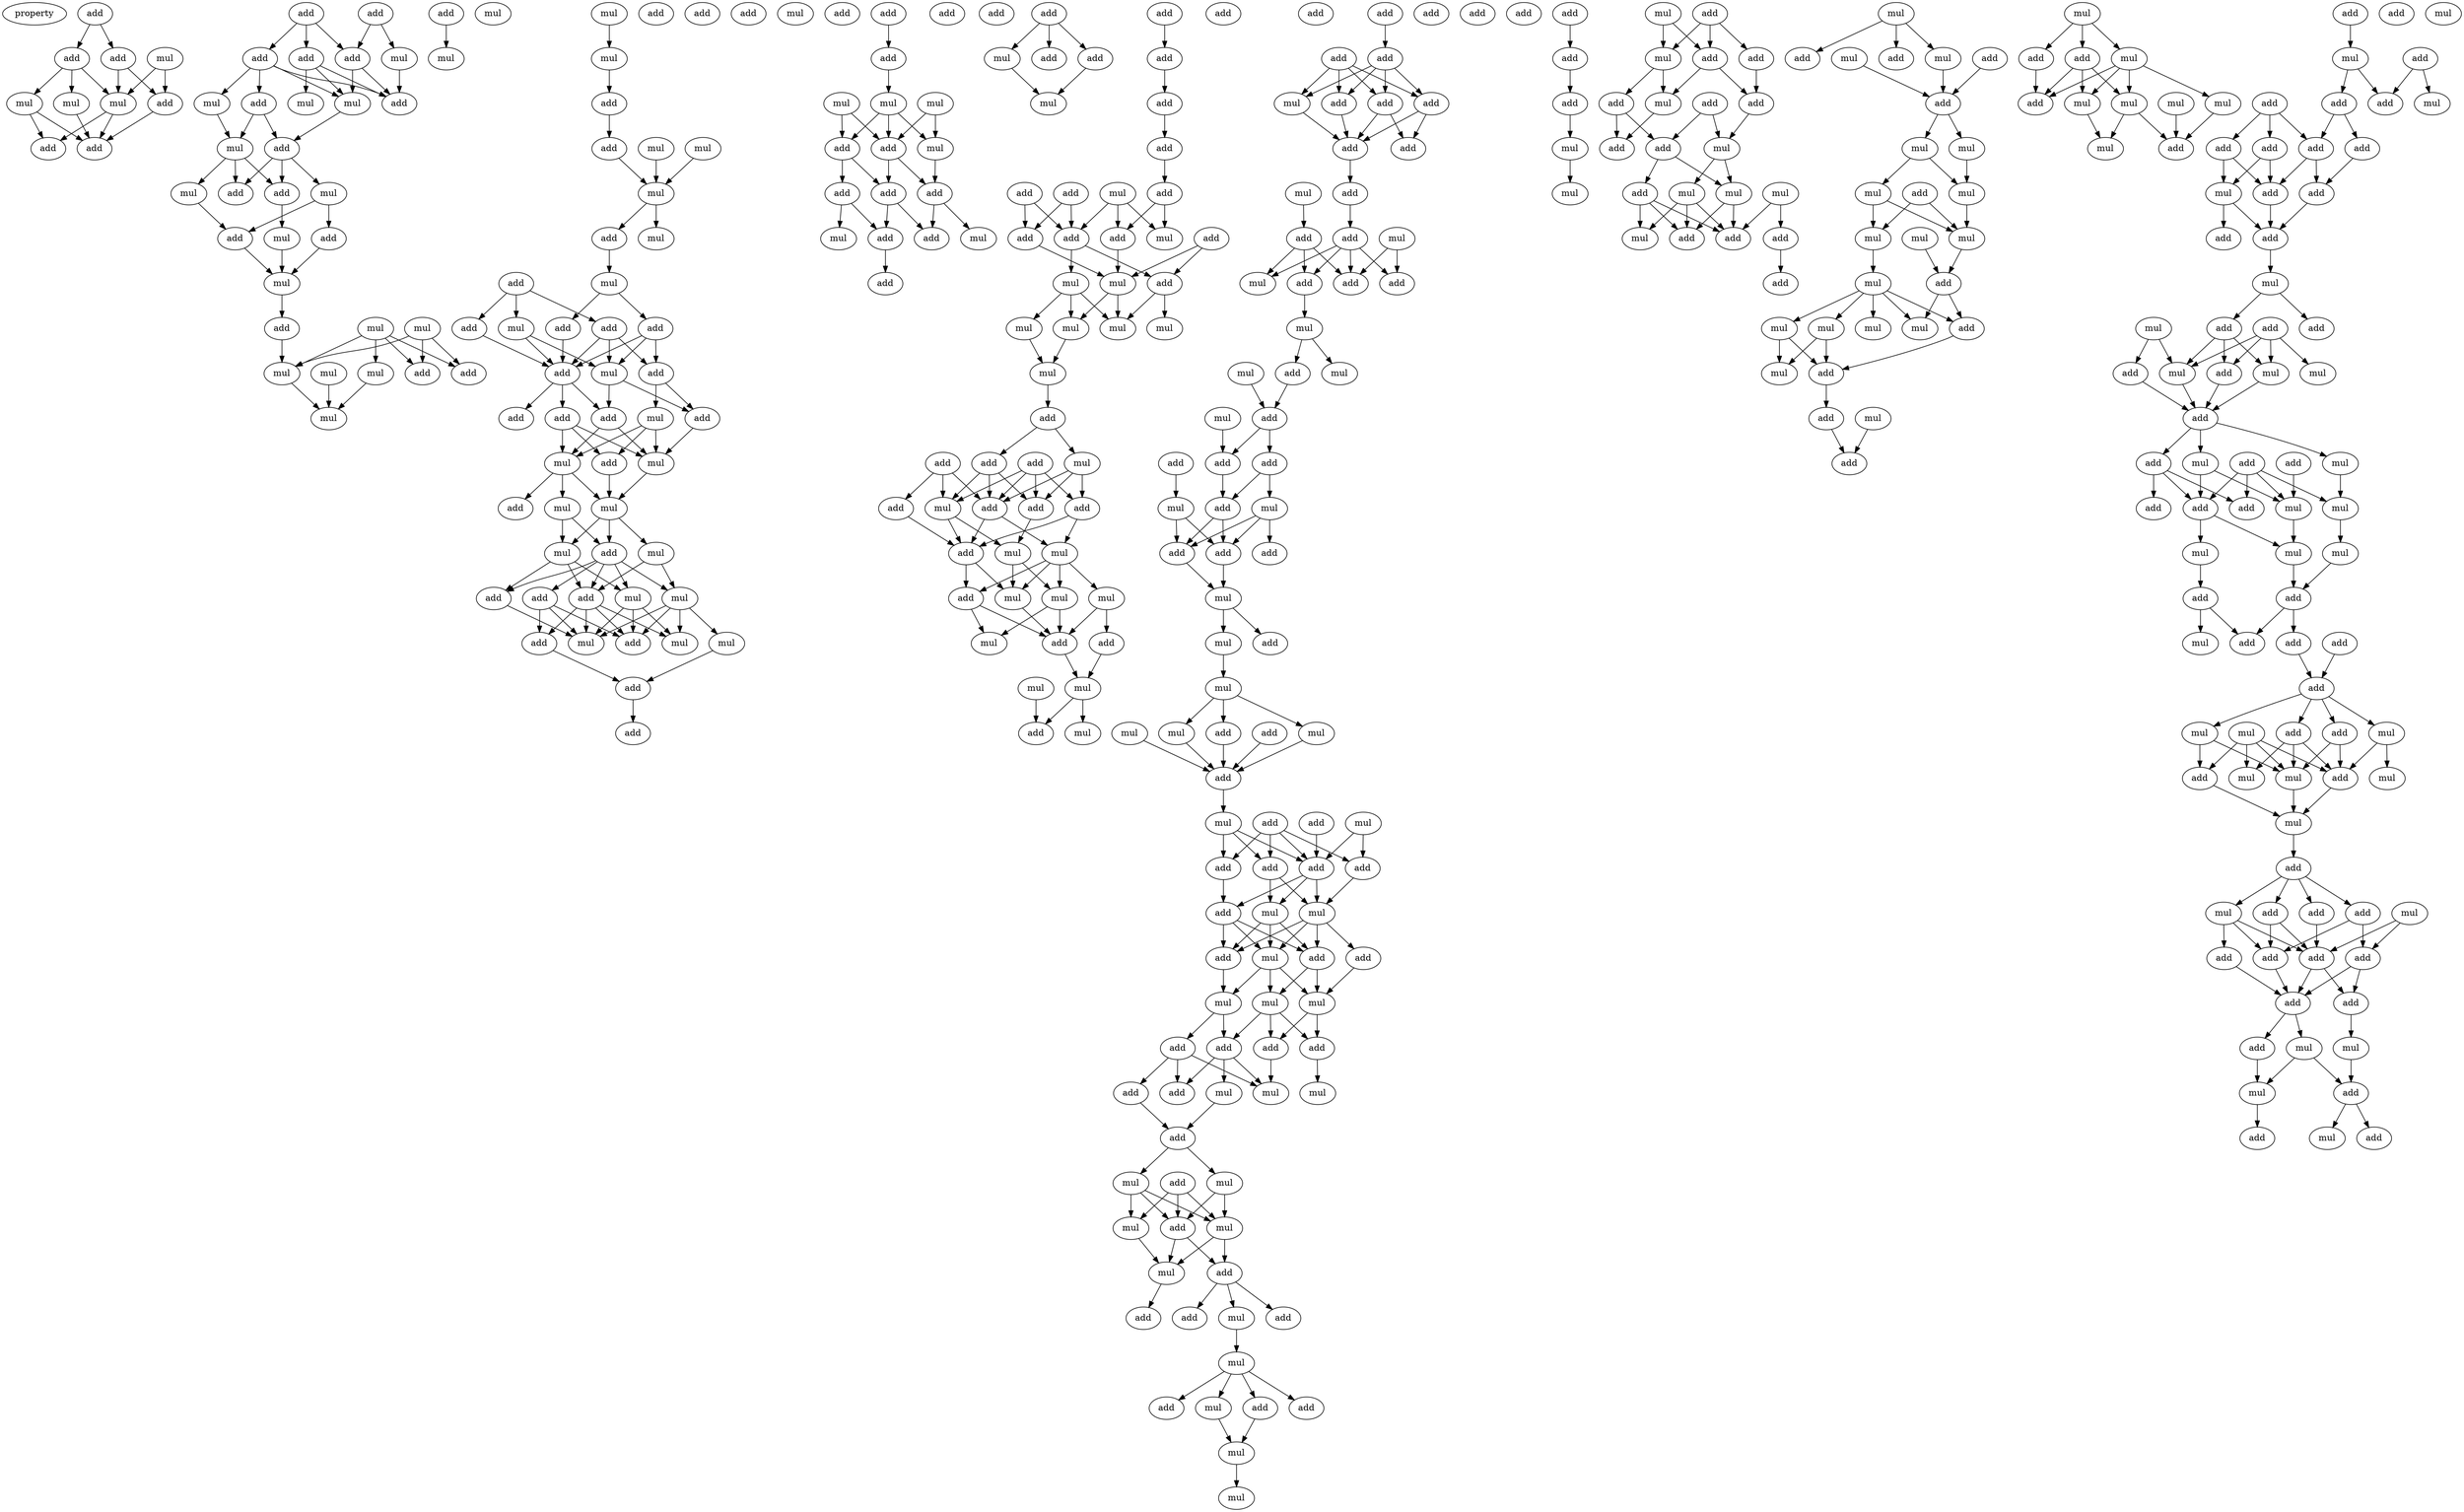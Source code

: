 digraph {
    node [fontcolor=black]
    property [mul=2,lf=1.5]
    0 [ label = add ];
    1 [ label = mul ];
    2 [ label = add ];
    3 [ label = add ];
    4 [ label = mul ];
    5 [ label = mul ];
    6 [ label = add ];
    7 [ label = mul ];
    8 [ label = add ];
    9 [ label = add ];
    10 [ label = add ];
    11 [ label = add ];
    12 [ label = add ];
    13 [ label = add ];
    14 [ label = add ];
    15 [ label = mul ];
    16 [ label = mul ];
    17 [ label = mul ];
    18 [ label = add ];
    19 [ label = mul ];
    20 [ label = add ];
    21 [ label = add ];
    22 [ label = mul ];
    23 [ label = add ];
    24 [ label = mul ];
    25 [ label = add ];
    26 [ label = mul ];
    27 [ label = add ];
    28 [ label = mul ];
    29 [ label = add ];
    30 [ label = mul ];
    31 [ label = add ];
    32 [ label = mul ];
    33 [ label = mul ];
    34 [ label = mul ];
    35 [ label = mul ];
    36 [ label = add ];
    37 [ label = mul ];
    38 [ label = add ];
    39 [ label = mul ];
    40 [ label = add ];
    41 [ label = mul ];
    42 [ label = mul ];
    43 [ label = add ];
    44 [ label = mul ];
    45 [ label = mul ];
    46 [ label = add ];
    47 [ label = add ];
    48 [ label = add ];
    49 [ label = mul ];
    50 [ label = mul ];
    51 [ label = add ];
    52 [ label = mul ];
    53 [ label = add ];
    54 [ label = mul ];
    55 [ label = mul ];
    56 [ label = mul ];
    57 [ label = add ];
    58 [ label = add ];
    59 [ label = add ];
    60 [ label = add ];
    61 [ label = add ];
    62 [ label = mul ];
    63 [ label = add ];
    64 [ label = add ];
    65 [ label = mul ];
    66 [ label = add ];
    67 [ label = add ];
    68 [ label = add ];
    69 [ label = mul ];
    70 [ label = add ];
    71 [ label = mul ];
    72 [ label = mul ];
    73 [ label = add ];
    74 [ label = add ];
    75 [ label = mul ];
    76 [ label = mul ];
    77 [ label = add ];
    78 [ label = mul ];
    79 [ label = mul ];
    80 [ label = mul ];
    81 [ label = add ];
    82 [ label = mul ];
    83 [ label = add ];
    84 [ label = add ];
    85 [ label = mul ];
    86 [ label = mul ];
    87 [ label = add ];
    88 [ label = add ];
    89 [ label = mul ];
    90 [ label = add ];
    91 [ label = add ];
    92 [ label = add ];
    93 [ label = add ];
    94 [ label = add ];
    95 [ label = add ];
    96 [ label = mul ];
    97 [ label = mul ];
    98 [ label = mul ];
    99 [ label = mul ];
    100 [ label = add ];
    101 [ label = add ];
    102 [ label = add ];
    103 [ label = add ];
    104 [ label = add ];
    105 [ label = add ];
    106 [ label = add ];
    107 [ label = add ];
    108 [ label = mul ];
    109 [ label = mul ];
    110 [ label = add ];
    111 [ label = add ];
    112 [ label = add ];
    113 [ label = mul ];
    114 [ label = add ];
    115 [ label = add ];
    116 [ label = add ];
    117 [ label = mul ];
    118 [ label = add ];
    119 [ label = add ];
    120 [ label = add ];
    121 [ label = add ];
    122 [ label = mul ];
    123 [ label = add ];
    124 [ label = add ];
    125 [ label = add ];
    126 [ label = add ];
    127 [ label = add ];
    128 [ label = add ];
    129 [ label = add ];
    130 [ label = mul ];
    131 [ label = mul ];
    132 [ label = add ];
    133 [ label = mul ];
    134 [ label = mul ];
    135 [ label = mul ];
    136 [ label = mul ];
    137 [ label = mul ];
    138 [ label = mul ];
    139 [ label = add ];
    140 [ label = add ];
    141 [ label = add ];
    142 [ label = mul ];
    143 [ label = add ];
    144 [ label = add ];
    145 [ label = mul ];
    146 [ label = add ];
    147 [ label = add ];
    148 [ label = add ];
    149 [ label = mul ];
    150 [ label = mul ];
    151 [ label = add ];
    152 [ label = add ];
    153 [ label = mul ];
    154 [ label = mul ];
    155 [ label = mul ];
    156 [ label = mul ];
    157 [ label = add ];
    158 [ label = add ];
    159 [ label = mul ];
    160 [ label = mul ];
    161 [ label = add ];
    162 [ label = add ];
    163 [ label = mul ];
    164 [ label = add ];
    165 [ label = add ];
    166 [ label = mul ];
    167 [ label = add ];
    168 [ label = add ];
    169 [ label = add ];
    170 [ label = add ];
    171 [ label = add ];
    172 [ label = mul ];
    173 [ label = add ];
    174 [ label = add ];
    175 [ label = add ];
    176 [ label = mul ];
    177 [ label = mul ];
    178 [ label = add ];
    179 [ label = add ];
    180 [ label = add ];
    181 [ label = mul ];
    182 [ label = mul ];
    183 [ label = mul ];
    184 [ label = add ];
    185 [ label = add ];
    186 [ label = add ];
    187 [ label = mul ];
    188 [ label = add ];
    189 [ label = add ];
    190 [ label = add ];
    191 [ label = mul ];
    192 [ label = add ];
    193 [ label = mul ];
    194 [ label = add ];
    195 [ label = add ];
    196 [ label = add ];
    197 [ label = mul ];
    198 [ label = mul ];
    199 [ label = add ];
    200 [ label = add ];
    201 [ label = mul ];
    202 [ label = mul ];
    203 [ label = add ];
    204 [ label = mul ];
    205 [ label = add ];
    206 [ label = mul ];
    207 [ label = add ];
    208 [ label = add ];
    209 [ label = mul ];
    210 [ label = mul ];
    211 [ label = add ];
    212 [ label = add ];
    213 [ label = add ];
    214 [ label = add ];
    215 [ label = add ];
    216 [ label = mul ];
    217 [ label = mul ];
    218 [ label = add ];
    219 [ label = add ];
    220 [ label = add ];
    221 [ label = mul ];
    222 [ label = add ];
    223 [ label = mul ];
    224 [ label = mul ];
    225 [ label = mul ];
    226 [ label = add ];
    227 [ label = add ];
    228 [ label = add ];
    229 [ label = add ];
    230 [ label = mul ];
    231 [ label = add ];
    232 [ label = mul ];
    233 [ label = mul ];
    234 [ label = add ];
    235 [ label = add ];
    236 [ label = add ];
    237 [ label = mul ];
    238 [ label = mul ];
    239 [ label = add ];
    240 [ label = mul ];
    241 [ label = mul ];
    242 [ label = add ];
    243 [ label = add ];
    244 [ label = mul ];
    245 [ label = add ];
    246 [ label = add ];
    247 [ label = mul ];
    248 [ label = add ];
    249 [ label = mul ];
    250 [ label = add ];
    251 [ label = mul ];
    252 [ label = add ];
    253 [ label = add ];
    254 [ label = add ];
    255 [ label = add ];
    256 [ label = mul ];
    257 [ label = mul ];
    258 [ label = add ];
    259 [ label = mul ];
    260 [ label = add ];
    261 [ label = mul ];
    262 [ label = mul ];
    263 [ label = add ];
    264 [ label = mul ];
    265 [ label = add ];
    266 [ label = add ];
    267 [ label = add ];
    268 [ label = mul ];
    269 [ label = add ];
    270 [ label = add ];
    271 [ label = mul ];
    272 [ label = add ];
    273 [ label = add ];
    274 [ label = mul ];
    275 [ label = mul ];
    276 [ label = mul ];
    277 [ label = add ];
    278 [ label = mul ];
    279 [ label = add ];
    280 [ label = add ];
    281 [ label = add ];
    282 [ label = mul ];
    283 [ label = add ];
    284 [ label = mul ];
    285 [ label = add ];
    286 [ label = add ];
    287 [ label = mul ];
    288 [ label = add ];
    289 [ label = mul ];
    290 [ label = mul ];
    291 [ label = add ];
    292 [ label = mul ];
    293 [ label = mul ];
    294 [ label = mul ];
    295 [ label = mul ];
    296 [ label = mul ];
    297 [ label = add ];
    298 [ label = mul ];
    299 [ label = mul ];
    300 [ label = mul ];
    301 [ label = add ];
    302 [ label = mul ];
    303 [ label = mul ];
    304 [ label = mul ];
    305 [ label = add ];
    306 [ label = add ];
    307 [ label = mul ];
    308 [ label = add ];
    309 [ label = mul ];
    310 [ label = add ];
    311 [ label = mul ];
    312 [ label = add ];
    313 [ label = mul ];
    314 [ label = add ];
    315 [ label = mul ];
    316 [ label = mul ];
    317 [ label = mul ];
    318 [ label = add ];
    319 [ label = mul ];
    320 [ label = add ];
    321 [ label = add ];
    322 [ label = mul ];
    323 [ label = mul ];
    324 [ label = add ];
    325 [ label = add ];
    326 [ label = add ];
    327 [ label = add ];
    328 [ label = add ];
    329 [ label = add ];
    330 [ label = add ];
    331 [ label = add ];
    332 [ label = mul ];
    333 [ label = add ];
    334 [ label = add ];
    335 [ label = add ];
    336 [ label = add ];
    337 [ label = mul ];
    338 [ label = mul ];
    339 [ label = add ];
    340 [ label = add ];
    341 [ label = add ];
    342 [ label = mul ];
    343 [ label = mul ];
    344 [ label = add ];
    345 [ label = add ];
    346 [ label = mul ];
    347 [ label = add ];
    348 [ label = add ];
    349 [ label = add ];
    350 [ label = mul ];
    351 [ label = add ];
    352 [ label = mul ];
    353 [ label = add ];
    354 [ label = mul ];
    355 [ label = add ];
    356 [ label = mul ];
    357 [ label = add ];
    358 [ label = mul ];
    359 [ label = mul ];
    360 [ label = mul ];
    361 [ label = add ];
    362 [ label = add ];
    363 [ label = add ];
    364 [ label = mul ];
    365 [ label = add ];
    366 [ label = add ];
    367 [ label = add ];
    368 [ label = add ];
    369 [ label = mul ];
    370 [ label = mul ];
    371 [ label = mul ];
    372 [ label = add ];
    373 [ label = mul ];
    374 [ label = mul ];
    375 [ label = add ];
    376 [ label = add ];
    377 [ label = mul ];
    378 [ label = mul ];
    379 [ label = add ];
    380 [ label = add ];
    381 [ label = add ];
    382 [ label = mul ];
    383 [ label = add ];
    384 [ label = mul ];
    385 [ label = add ];
    386 [ label = add ];
    387 [ label = add ];
    388 [ label = add ];
    389 [ label = add ];
    390 [ label = add ];
    391 [ label = mul ];
    392 [ label = add ];
    393 [ label = mul ];
    394 [ label = add ];
    395 [ label = mul ];
    396 [ label = mul ];
    397 [ label = mul ];
    398 [ label = add ];
    399 [ label = add ];
    0 -> 2 [ name = 0 ];
    0 -> 3 [ name = 1 ];
    1 -> 6 [ name = 2 ];
    1 -> 7 [ name = 3 ];
    2 -> 4 [ name = 4 ];
    2 -> 5 [ name = 5 ];
    2 -> 7 [ name = 6 ];
    3 -> 6 [ name = 7 ];
    3 -> 7 [ name = 8 ];
    4 -> 8 [ name = 9 ];
    4 -> 9 [ name = 10 ];
    5 -> 8 [ name = 11 ];
    6 -> 8 [ name = 12 ];
    7 -> 8 [ name = 13 ];
    7 -> 9 [ name = 14 ];
    10 -> 12 [ name = 15 ];
    10 -> 13 [ name = 16 ];
    10 -> 14 [ name = 17 ];
    11 -> 12 [ name = 18 ];
    11 -> 15 [ name = 19 ];
    12 -> 16 [ name = 20 ];
    12 -> 18 [ name = 21 ];
    13 -> 16 [ name = 22 ];
    13 -> 17 [ name = 23 ];
    13 -> 18 [ name = 24 ];
    13 -> 20 [ name = 25 ];
    14 -> 16 [ name = 26 ];
    14 -> 18 [ name = 27 ];
    14 -> 19 [ name = 28 ];
    15 -> 18 [ name = 29 ];
    16 -> 21 [ name = 30 ];
    17 -> 22 [ name = 31 ];
    20 -> 21 [ name = 32 ];
    20 -> 22 [ name = 33 ];
    21 -> 23 [ name = 34 ];
    21 -> 25 [ name = 35 ];
    21 -> 26 [ name = 36 ];
    22 -> 23 [ name = 37 ];
    22 -> 24 [ name = 38 ];
    22 -> 25 [ name = 39 ];
    23 -> 28 [ name = 40 ];
    24 -> 27 [ name = 41 ];
    26 -> 27 [ name = 42 ];
    26 -> 29 [ name = 43 ];
    27 -> 30 [ name = 44 ];
    28 -> 30 [ name = 45 ];
    29 -> 30 [ name = 46 ];
    30 -> 31 [ name = 47 ];
    31 -> 35 [ name = 48 ];
    32 -> 34 [ name = 49 ];
    32 -> 35 [ name = 50 ];
    32 -> 36 [ name = 51 ];
    32 -> 38 [ name = 52 ];
    33 -> 35 [ name = 53 ];
    33 -> 36 [ name = 54 ];
    33 -> 38 [ name = 55 ];
    34 -> 39 [ name = 56 ];
    35 -> 39 [ name = 57 ];
    37 -> 39 [ name = 58 ];
    40 -> 44 [ name = 59 ];
    42 -> 45 [ name = 60 ];
    45 -> 46 [ name = 61 ];
    46 -> 47 [ name = 62 ];
    47 -> 52 [ name = 63 ];
    49 -> 52 [ name = 64 ];
    50 -> 52 [ name = 65 ];
    52 -> 53 [ name = 66 ];
    52 -> 55 [ name = 67 ];
    53 -> 56 [ name = 68 ];
    56 -> 59 [ name = 69 ];
    56 -> 60 [ name = 70 ];
    57 -> 58 [ name = 71 ];
    57 -> 61 [ name = 72 ];
    57 -> 62 [ name = 73 ];
    58 -> 63 [ name = 74 ];
    58 -> 64 [ name = 75 ];
    58 -> 65 [ name = 76 ];
    59 -> 63 [ name = 77 ];
    60 -> 63 [ name = 78 ];
    60 -> 64 [ name = 79 ];
    60 -> 65 [ name = 80 ];
    61 -> 63 [ name = 81 ];
    62 -> 63 [ name = 82 ];
    62 -> 65 [ name = 83 ];
    63 -> 66 [ name = 84 ];
    63 -> 68 [ name = 85 ];
    63 -> 70 [ name = 86 ];
    64 -> 67 [ name = 87 ];
    64 -> 69 [ name = 88 ];
    65 -> 67 [ name = 89 ];
    65 -> 70 [ name = 90 ];
    67 -> 72 [ name = 91 ];
    68 -> 71 [ name = 92 ];
    68 -> 72 [ name = 93 ];
    68 -> 73 [ name = 94 ];
    69 -> 71 [ name = 95 ];
    69 -> 72 [ name = 96 ];
    69 -> 73 [ name = 97 ];
    70 -> 71 [ name = 98 ];
    70 -> 72 [ name = 99 ];
    71 -> 74 [ name = 100 ];
    71 -> 75 [ name = 101 ];
    71 -> 76 [ name = 102 ];
    72 -> 75 [ name = 103 ];
    73 -> 75 [ name = 104 ];
    75 -> 77 [ name = 105 ];
    75 -> 78 [ name = 106 ];
    75 -> 79 [ name = 107 ];
    76 -> 77 [ name = 108 ];
    76 -> 79 [ name = 109 ];
    77 -> 80 [ name = 110 ];
    77 -> 81 [ name = 111 ];
    77 -> 82 [ name = 112 ];
    77 -> 83 [ name = 113 ];
    77 -> 84 [ name = 114 ];
    78 -> 81 [ name = 115 ];
    78 -> 82 [ name = 116 ];
    79 -> 80 [ name = 117 ];
    79 -> 81 [ name = 118 ];
    79 -> 83 [ name = 119 ];
    80 -> 85 [ name = 120 ];
    80 -> 88 [ name = 121 ];
    80 -> 89 [ name = 122 ];
    81 -> 85 [ name = 123 ];
    81 -> 87 [ name = 124 ];
    81 -> 88 [ name = 125 ];
    81 -> 89 [ name = 126 ];
    82 -> 85 [ name = 127 ];
    82 -> 86 [ name = 128 ];
    82 -> 88 [ name = 129 ];
    82 -> 89 [ name = 130 ];
    83 -> 85 [ name = 131 ];
    84 -> 85 [ name = 132 ];
    84 -> 87 [ name = 133 ];
    84 -> 88 [ name = 134 ];
    86 -> 90 [ name = 135 ];
    87 -> 90 [ name = 136 ];
    90 -> 91 [ name = 137 ];
    93 -> 95 [ name = 138 ];
    95 -> 97 [ name = 139 ];
    96 -> 100 [ name = 140 ];
    96 -> 101 [ name = 141 ];
    97 -> 99 [ name = 142 ];
    97 -> 100 [ name = 143 ];
    97 -> 101 [ name = 144 ];
    98 -> 99 [ name = 145 ];
    98 -> 100 [ name = 146 ];
    99 -> 103 [ name = 147 ];
    100 -> 102 [ name = 148 ];
    100 -> 103 [ name = 149 ];
    101 -> 102 [ name = 150 ];
    101 -> 105 [ name = 151 ];
    102 -> 106 [ name = 152 ];
    102 -> 107 [ name = 153 ];
    103 -> 107 [ name = 154 ];
    103 -> 109 [ name = 155 ];
    105 -> 106 [ name = 156 ];
    105 -> 108 [ name = 157 ];
    106 -> 110 [ name = 158 ];
    111 -> 113 [ name = 159 ];
    111 -> 115 [ name = 160 ];
    111 -> 116 [ name = 161 ];
    112 -> 118 [ name = 162 ];
    113 -> 117 [ name = 163 ];
    116 -> 117 [ name = 164 ];
    118 -> 119 [ name = 165 ];
    119 -> 121 [ name = 166 ];
    121 -> 125 [ name = 167 ];
    122 -> 127 [ name = 168 ];
    122 -> 129 [ name = 169 ];
    122 -> 130 [ name = 170 ];
    123 -> 127 [ name = 171 ];
    123 -> 128 [ name = 172 ];
    124 -> 127 [ name = 173 ];
    124 -> 128 [ name = 174 ];
    125 -> 129 [ name = 175 ];
    125 -> 130 [ name = 176 ];
    126 -> 131 [ name = 177 ];
    126 -> 132 [ name = 178 ];
    127 -> 132 [ name = 179 ];
    127 -> 133 [ name = 180 ];
    128 -> 131 [ name = 181 ];
    129 -> 131 [ name = 182 ];
    131 -> 134 [ name = 183 ];
    131 -> 136 [ name = 184 ];
    132 -> 134 [ name = 185 ];
    132 -> 135 [ name = 186 ];
    133 -> 134 [ name = 187 ];
    133 -> 136 [ name = 188 ];
    133 -> 137 [ name = 189 ];
    136 -> 138 [ name = 190 ];
    137 -> 138 [ name = 191 ];
    138 -> 139 [ name = 192 ];
    139 -> 141 [ name = 193 ];
    139 -> 142 [ name = 194 ];
    140 -> 144 [ name = 195 ];
    140 -> 145 [ name = 196 ];
    140 -> 146 [ name = 197 ];
    140 -> 148 [ name = 198 ];
    141 -> 144 [ name = 199 ];
    141 -> 145 [ name = 200 ];
    141 -> 148 [ name = 201 ];
    142 -> 144 [ name = 202 ];
    142 -> 146 [ name = 203 ];
    142 -> 148 [ name = 204 ];
    143 -> 145 [ name = 205 ];
    143 -> 147 [ name = 206 ];
    143 -> 148 [ name = 207 ];
    144 -> 150 [ name = 208 ];
    145 -> 150 [ name = 209 ];
    145 -> 151 [ name = 210 ];
    146 -> 149 [ name = 211 ];
    146 -> 151 [ name = 212 ];
    147 -> 151 [ name = 213 ];
    148 -> 149 [ name = 214 ];
    148 -> 151 [ name = 215 ];
    149 -> 152 [ name = 216 ];
    149 -> 153 [ name = 217 ];
    149 -> 154 [ name = 218 ];
    149 -> 155 [ name = 219 ];
    150 -> 153 [ name = 220 ];
    150 -> 155 [ name = 221 ];
    151 -> 152 [ name = 222 ];
    151 -> 153 [ name = 223 ];
    152 -> 156 [ name = 224 ];
    152 -> 158 [ name = 225 ];
    153 -> 158 [ name = 226 ];
    154 -> 157 [ name = 227 ];
    154 -> 158 [ name = 228 ];
    155 -> 156 [ name = 229 ];
    155 -> 158 [ name = 230 ];
    157 -> 160 [ name = 231 ];
    158 -> 160 [ name = 232 ];
    159 -> 161 [ name = 233 ];
    160 -> 161 [ name = 234 ];
    160 -> 163 [ name = 235 ];
    162 -> 165 [ name = 236 ];
    164 -> 166 [ name = 237 ];
    164 -> 167 [ name = 238 ];
    164 -> 168 [ name = 239 ];
    164 -> 169 [ name = 240 ];
    165 -> 166 [ name = 241 ];
    165 -> 167 [ name = 242 ];
    165 -> 168 [ name = 243 ];
    165 -> 169 [ name = 244 ];
    166 -> 171 [ name = 245 ];
    167 -> 170 [ name = 246 ];
    167 -> 171 [ name = 247 ];
    168 -> 171 [ name = 248 ];
    169 -> 170 [ name = 249 ];
    169 -> 171 [ name = 250 ];
    171 -> 173 [ name = 251 ];
    172 -> 174 [ name = 252 ];
    173 -> 175 [ name = 253 ];
    174 -> 177 [ name = 254 ];
    174 -> 179 [ name = 255 ];
    174 -> 180 [ name = 256 ];
    175 -> 177 [ name = 257 ];
    175 -> 178 [ name = 258 ];
    175 -> 179 [ name = 259 ];
    175 -> 180 [ name = 260 ];
    176 -> 178 [ name = 261 ];
    176 -> 179 [ name = 262 ];
    180 -> 181 [ name = 263 ];
    181 -> 183 [ name = 264 ];
    181 -> 184 [ name = 265 ];
    182 -> 186 [ name = 266 ];
    184 -> 186 [ name = 267 ];
    186 -> 188 [ name = 268 ];
    186 -> 190 [ name = 269 ];
    187 -> 188 [ name = 270 ];
    188 -> 192 [ name = 271 ];
    189 -> 191 [ name = 272 ];
    190 -> 192 [ name = 273 ];
    190 -> 193 [ name = 274 ];
    191 -> 194 [ name = 275 ];
    191 -> 196 [ name = 276 ];
    192 -> 194 [ name = 277 ];
    192 -> 196 [ name = 278 ];
    193 -> 194 [ name = 279 ];
    193 -> 195 [ name = 280 ];
    193 -> 196 [ name = 281 ];
    194 -> 197 [ name = 282 ];
    196 -> 197 [ name = 283 ];
    197 -> 198 [ name = 284 ];
    197 -> 200 [ name = 285 ];
    198 -> 201 [ name = 286 ];
    201 -> 203 [ name = 287 ];
    201 -> 204 [ name = 288 ];
    201 -> 206 [ name = 289 ];
    202 -> 207 [ name = 290 ];
    203 -> 207 [ name = 291 ];
    204 -> 207 [ name = 292 ];
    205 -> 207 [ name = 293 ];
    206 -> 207 [ name = 294 ];
    207 -> 209 [ name = 295 ];
    208 -> 212 [ name = 296 ];
    208 -> 213 [ name = 297 ];
    208 -> 214 [ name = 298 ];
    208 -> 215 [ name = 299 ];
    209 -> 213 [ name = 300 ];
    209 -> 214 [ name = 301 ];
    209 -> 215 [ name = 302 ];
    210 -> 212 [ name = 303 ];
    210 -> 214 [ name = 304 ];
    211 -> 214 [ name = 305 ];
    212 -> 216 [ name = 306 ];
    213 -> 216 [ name = 307 ];
    213 -> 217 [ name = 308 ];
    214 -> 216 [ name = 309 ];
    214 -> 217 [ name = 310 ];
    214 -> 218 [ name = 311 ];
    215 -> 218 [ name = 312 ];
    216 -> 219 [ name = 313 ];
    216 -> 220 [ name = 314 ];
    216 -> 221 [ name = 315 ];
    216 -> 222 [ name = 316 ];
    217 -> 219 [ name = 317 ];
    217 -> 221 [ name = 318 ];
    217 -> 222 [ name = 319 ];
    218 -> 219 [ name = 320 ];
    218 -> 221 [ name = 321 ];
    218 -> 222 [ name = 322 ];
    219 -> 223 [ name = 323 ];
    219 -> 224 [ name = 324 ];
    220 -> 224 [ name = 325 ];
    221 -> 223 [ name = 326 ];
    221 -> 224 [ name = 327 ];
    221 -> 225 [ name = 328 ];
    222 -> 225 [ name = 329 ];
    223 -> 227 [ name = 330 ];
    223 -> 228 [ name = 331 ];
    223 -> 229 [ name = 332 ];
    224 -> 228 [ name = 333 ];
    224 -> 229 [ name = 334 ];
    225 -> 226 [ name = 335 ];
    225 -> 227 [ name = 336 ];
    226 -> 231 [ name = 337 ];
    226 -> 232 [ name = 338 ];
    226 -> 234 [ name = 339 ];
    227 -> 231 [ name = 340 ];
    227 -> 232 [ name = 341 ];
    227 -> 233 [ name = 342 ];
    228 -> 230 [ name = 343 ];
    229 -> 232 [ name = 344 ];
    233 -> 235 [ name = 345 ];
    234 -> 235 [ name = 346 ];
    235 -> 237 [ name = 347 ];
    235 -> 238 [ name = 348 ];
    236 -> 240 [ name = 349 ];
    236 -> 241 [ name = 350 ];
    236 -> 242 [ name = 351 ];
    237 -> 240 [ name = 352 ];
    237 -> 242 [ name = 353 ];
    238 -> 240 [ name = 354 ];
    238 -> 241 [ name = 355 ];
    238 -> 242 [ name = 356 ];
    240 -> 243 [ name = 357 ];
    240 -> 244 [ name = 358 ];
    241 -> 244 [ name = 359 ];
    242 -> 243 [ name = 360 ];
    242 -> 244 [ name = 361 ];
    243 -> 245 [ name = 362 ];
    243 -> 246 [ name = 363 ];
    243 -> 247 [ name = 364 ];
    244 -> 248 [ name = 365 ];
    247 -> 249 [ name = 366 ];
    249 -> 250 [ name = 367 ];
    249 -> 251 [ name = 368 ];
    249 -> 253 [ name = 369 ];
    249 -> 254 [ name = 370 ];
    251 -> 256 [ name = 371 ];
    252 -> 255 [ name = 372 ];
    253 -> 256 [ name = 373 ];
    255 -> 258 [ name = 374 ];
    256 -> 257 [ name = 375 ];
    258 -> 259 [ name = 376 ];
    259 -> 262 [ name = 377 ];
    260 -> 263 [ name = 378 ];
    260 -> 264 [ name = 379 ];
    260 -> 265 [ name = 380 ];
    261 -> 264 [ name = 381 ];
    261 -> 265 [ name = 382 ];
    263 -> 267 [ name = 383 ];
    264 -> 266 [ name = 384 ];
    264 -> 268 [ name = 385 ];
    265 -> 267 [ name = 386 ];
    265 -> 268 [ name = 387 ];
    266 -> 270 [ name = 388 ];
    266 -> 272 [ name = 389 ];
    267 -> 271 [ name = 390 ];
    268 -> 272 [ name = 391 ];
    269 -> 270 [ name = 392 ];
    269 -> 271 [ name = 393 ];
    270 -> 273 [ name = 394 ];
    270 -> 275 [ name = 395 ];
    271 -> 274 [ name = 396 ];
    271 -> 275 [ name = 397 ];
    273 -> 277 [ name = 398 ];
    273 -> 278 [ name = 399 ];
    273 -> 280 [ name = 400 ];
    274 -> 277 [ name = 401 ];
    274 -> 278 [ name = 402 ];
    274 -> 280 [ name = 403 ];
    275 -> 277 [ name = 404 ];
    275 -> 280 [ name = 405 ];
    276 -> 277 [ name = 406 ];
    276 -> 279 [ name = 407 ];
    279 -> 281 [ name = 408 ];
    282 -> 283 [ name = 409 ];
    282 -> 285 [ name = 410 ];
    282 -> 287 [ name = 411 ];
    284 -> 288 [ name = 412 ];
    286 -> 288 [ name = 413 ];
    287 -> 288 [ name = 414 ];
    288 -> 289 [ name = 415 ];
    288 -> 290 [ name = 416 ];
    289 -> 293 [ name = 417 ];
    290 -> 292 [ name = 418 ];
    290 -> 293 [ name = 419 ];
    291 -> 294 [ name = 420 ];
    291 -> 296 [ name = 421 ];
    292 -> 294 [ name = 422 ];
    292 -> 296 [ name = 423 ];
    293 -> 294 [ name = 424 ];
    294 -> 297 [ name = 425 ];
    295 -> 297 [ name = 426 ];
    296 -> 298 [ name = 427 ];
    297 -> 301 [ name = 428 ];
    297 -> 302 [ name = 429 ];
    298 -> 299 [ name = 430 ];
    298 -> 300 [ name = 431 ];
    298 -> 301 [ name = 432 ];
    298 -> 302 [ name = 433 ];
    298 -> 303 [ name = 434 ];
    299 -> 304 [ name = 435 ];
    299 -> 305 [ name = 436 ];
    300 -> 304 [ name = 437 ];
    300 -> 305 [ name = 438 ];
    301 -> 305 [ name = 439 ];
    305 -> 306 [ name = 440 ];
    306 -> 308 [ name = 441 ];
    307 -> 308 [ name = 442 ];
    309 -> 310 [ name = 443 ];
    309 -> 311 [ name = 444 ];
    309 -> 312 [ name = 445 ];
    310 -> 314 [ name = 446 ];
    310 -> 315 [ name = 447 ];
    310 -> 317 [ name = 448 ];
    311 -> 313 [ name = 449 ];
    311 -> 314 [ name = 450 ];
    311 -> 315 [ name = 451 ];
    311 -> 317 [ name = 452 ];
    312 -> 314 [ name = 453 ];
    313 -> 318 [ name = 454 ];
    315 -> 319 [ name = 455 ];
    316 -> 318 [ name = 456 ];
    317 -> 318 [ name = 457 ];
    317 -> 319 [ name = 458 ];
    320 -> 322 [ name = 459 ];
    321 -> 323 [ name = 460 ];
    321 -> 325 [ name = 461 ];
    322 -> 324 [ name = 462 ];
    322 -> 325 [ name = 463 ];
    324 -> 327 [ name = 464 ];
    324 -> 328 [ name = 465 ];
    326 -> 328 [ name = 466 ];
    326 -> 329 [ name = 467 ];
    326 -> 330 [ name = 468 ];
    327 -> 333 [ name = 469 ];
    328 -> 331 [ name = 470 ];
    328 -> 333 [ name = 471 ];
    329 -> 331 [ name = 472 ];
    329 -> 332 [ name = 473 ];
    330 -> 331 [ name = 474 ];
    330 -> 332 [ name = 475 ];
    331 -> 334 [ name = 476 ];
    332 -> 334 [ name = 477 ];
    332 -> 335 [ name = 478 ];
    333 -> 334 [ name = 479 ];
    334 -> 337 [ name = 480 ];
    337 -> 340 [ name = 481 ];
    337 -> 341 [ name = 482 ];
    338 -> 343 [ name = 483 ];
    338 -> 345 [ name = 484 ];
    339 -> 342 [ name = 485 ];
    339 -> 343 [ name = 486 ];
    339 -> 344 [ name = 487 ];
    339 -> 346 [ name = 488 ];
    340 -> 343 [ name = 489 ];
    340 -> 344 [ name = 490 ];
    340 -> 346 [ name = 491 ];
    343 -> 347 [ name = 492 ];
    344 -> 347 [ name = 493 ];
    345 -> 347 [ name = 494 ];
    346 -> 347 [ name = 495 ];
    347 -> 350 [ name = 496 ];
    347 -> 351 [ name = 497 ];
    347 -> 352 [ name = 498 ];
    348 -> 356 [ name = 499 ];
    349 -> 353 [ name = 500 ];
    349 -> 354 [ name = 501 ];
    349 -> 356 [ name = 502 ];
    349 -> 357 [ name = 503 ];
    350 -> 353 [ name = 504 ];
    350 -> 356 [ name = 505 ];
    351 -> 353 [ name = 506 ];
    351 -> 355 [ name = 507 ];
    351 -> 357 [ name = 508 ];
    352 -> 354 [ name = 509 ];
    353 -> 359 [ name = 510 ];
    353 -> 360 [ name = 511 ];
    354 -> 358 [ name = 512 ];
    356 -> 360 [ name = 513 ];
    358 -> 362 [ name = 514 ];
    359 -> 361 [ name = 515 ];
    360 -> 362 [ name = 516 ];
    361 -> 364 [ name = 517 ];
    361 -> 365 [ name = 518 ];
    362 -> 363 [ name = 519 ];
    362 -> 365 [ name = 520 ];
    363 -> 367 [ name = 521 ];
    366 -> 367 [ name = 522 ];
    367 -> 368 [ name = 523 ];
    367 -> 369 [ name = 524 ];
    367 -> 371 [ name = 525 ];
    367 -> 372 [ name = 526 ];
    368 -> 373 [ name = 527 ];
    368 -> 375 [ name = 528 ];
    368 -> 377 [ name = 529 ];
    369 -> 373 [ name = 530 ];
    369 -> 376 [ name = 531 ];
    370 -> 373 [ name = 532 ];
    370 -> 375 [ name = 533 ];
    370 -> 376 [ name = 534 ];
    370 -> 377 [ name = 535 ];
    371 -> 374 [ name = 536 ];
    371 -> 375 [ name = 537 ];
    372 -> 373 [ name = 538 ];
    372 -> 375 [ name = 539 ];
    373 -> 378 [ name = 540 ];
    375 -> 378 [ name = 541 ];
    376 -> 378 [ name = 542 ];
    378 -> 379 [ name = 543 ];
    379 -> 380 [ name = 544 ];
    379 -> 381 [ name = 545 ];
    379 -> 382 [ name = 546 ];
    379 -> 383 [ name = 547 ];
    380 -> 385 [ name = 548 ];
    380 -> 388 [ name = 549 ];
    381 -> 386 [ name = 550 ];
    381 -> 388 [ name = 551 ];
    382 -> 385 [ name = 552 ];
    382 -> 387 [ name = 553 ];
    382 -> 388 [ name = 554 ];
    383 -> 385 [ name = 555 ];
    384 -> 385 [ name = 556 ];
    384 -> 386 [ name = 557 ];
    385 -> 389 [ name = 558 ];
    385 -> 390 [ name = 559 ];
    386 -> 389 [ name = 560 ];
    386 -> 390 [ name = 561 ];
    387 -> 390 [ name = 562 ];
    388 -> 390 [ name = 563 ];
    389 -> 393 [ name = 564 ];
    390 -> 391 [ name = 565 ];
    390 -> 392 [ name = 566 ];
    391 -> 394 [ name = 567 ];
    391 -> 395 [ name = 568 ];
    392 -> 395 [ name = 569 ];
    393 -> 394 [ name = 570 ];
    394 -> 397 [ name = 571 ];
    394 -> 398 [ name = 572 ];
    395 -> 399 [ name = 573 ];
}
